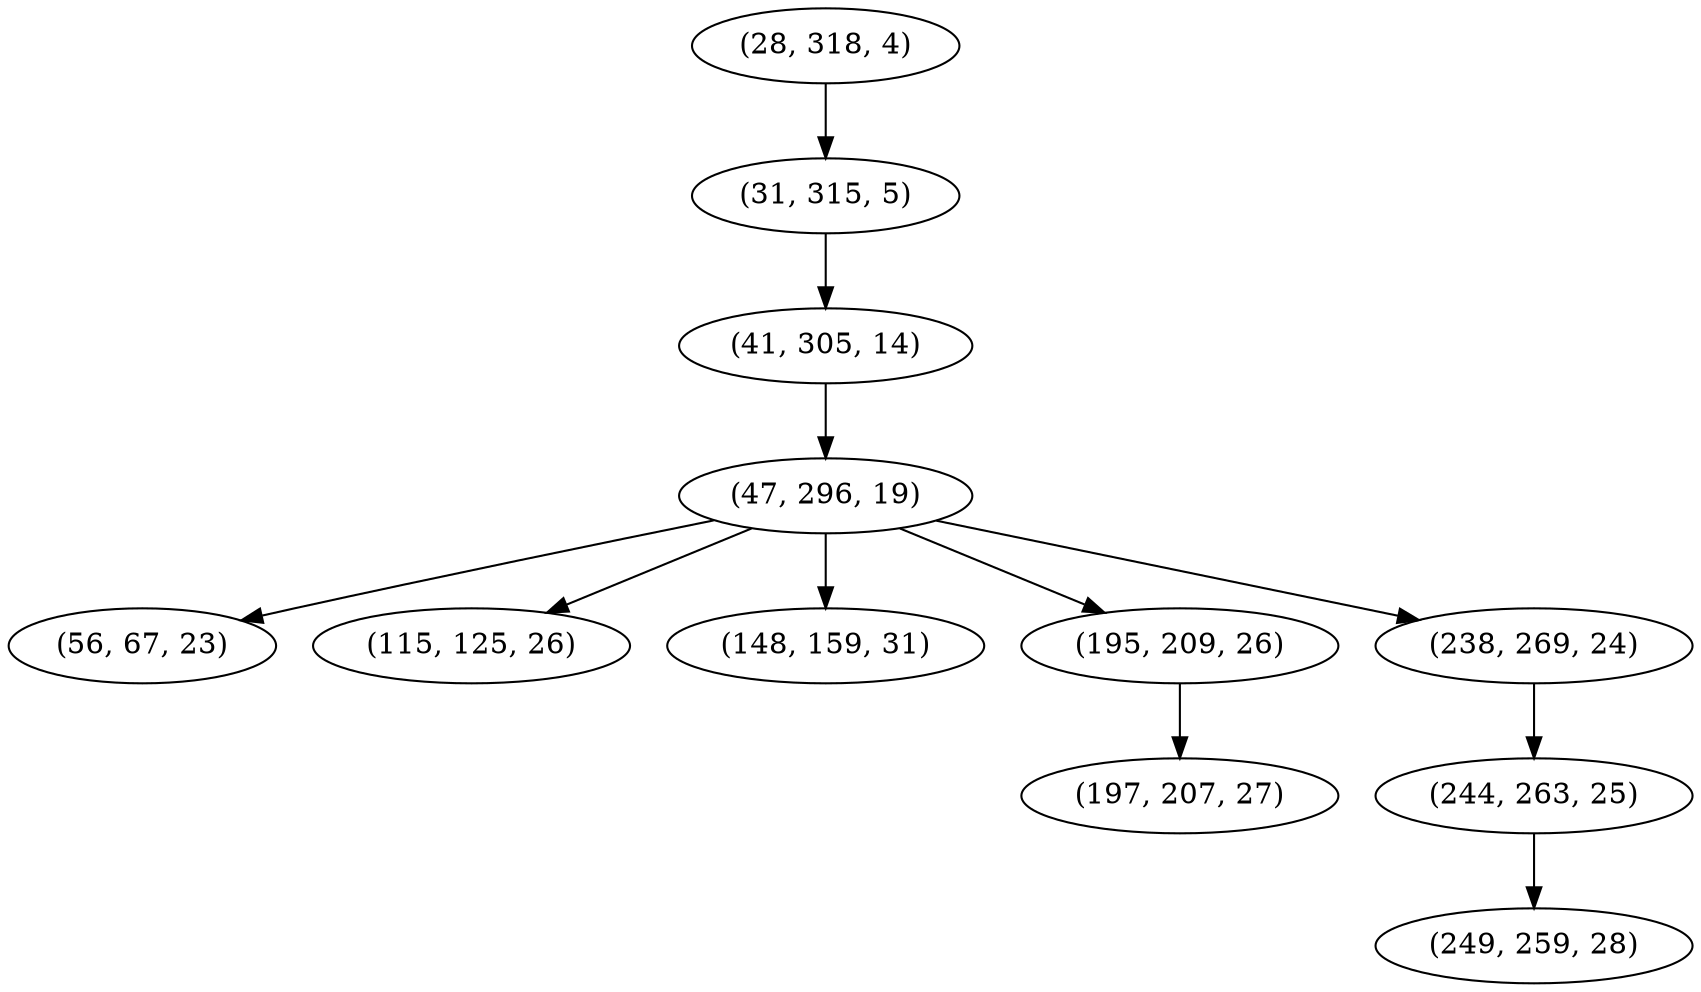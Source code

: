 digraph tree {
    "(28, 318, 4)";
    "(31, 315, 5)";
    "(41, 305, 14)";
    "(47, 296, 19)";
    "(56, 67, 23)";
    "(115, 125, 26)";
    "(148, 159, 31)";
    "(195, 209, 26)";
    "(197, 207, 27)";
    "(238, 269, 24)";
    "(244, 263, 25)";
    "(249, 259, 28)";
    "(28, 318, 4)" -> "(31, 315, 5)";
    "(31, 315, 5)" -> "(41, 305, 14)";
    "(41, 305, 14)" -> "(47, 296, 19)";
    "(47, 296, 19)" -> "(56, 67, 23)";
    "(47, 296, 19)" -> "(115, 125, 26)";
    "(47, 296, 19)" -> "(148, 159, 31)";
    "(47, 296, 19)" -> "(195, 209, 26)";
    "(47, 296, 19)" -> "(238, 269, 24)";
    "(195, 209, 26)" -> "(197, 207, 27)";
    "(238, 269, 24)" -> "(244, 263, 25)";
    "(244, 263, 25)" -> "(249, 259, 28)";
}
